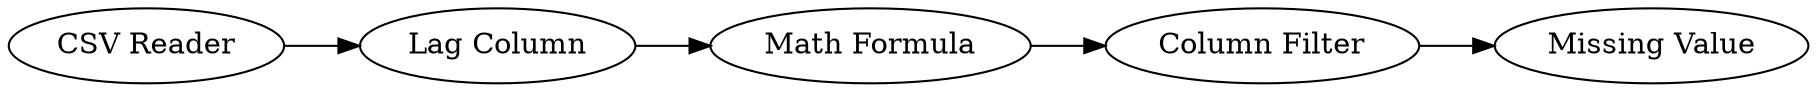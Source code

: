 digraph {
	6 -> 5
	3 -> 4
	1 -> 3
	4 -> 6
	5 [label="Missing Value"]
	1 [label="CSV Reader"]
	4 [label="Math Formula"]
	6 [label="Column Filter"]
	3 [label="Lag Column"]
	rankdir=LR
}
